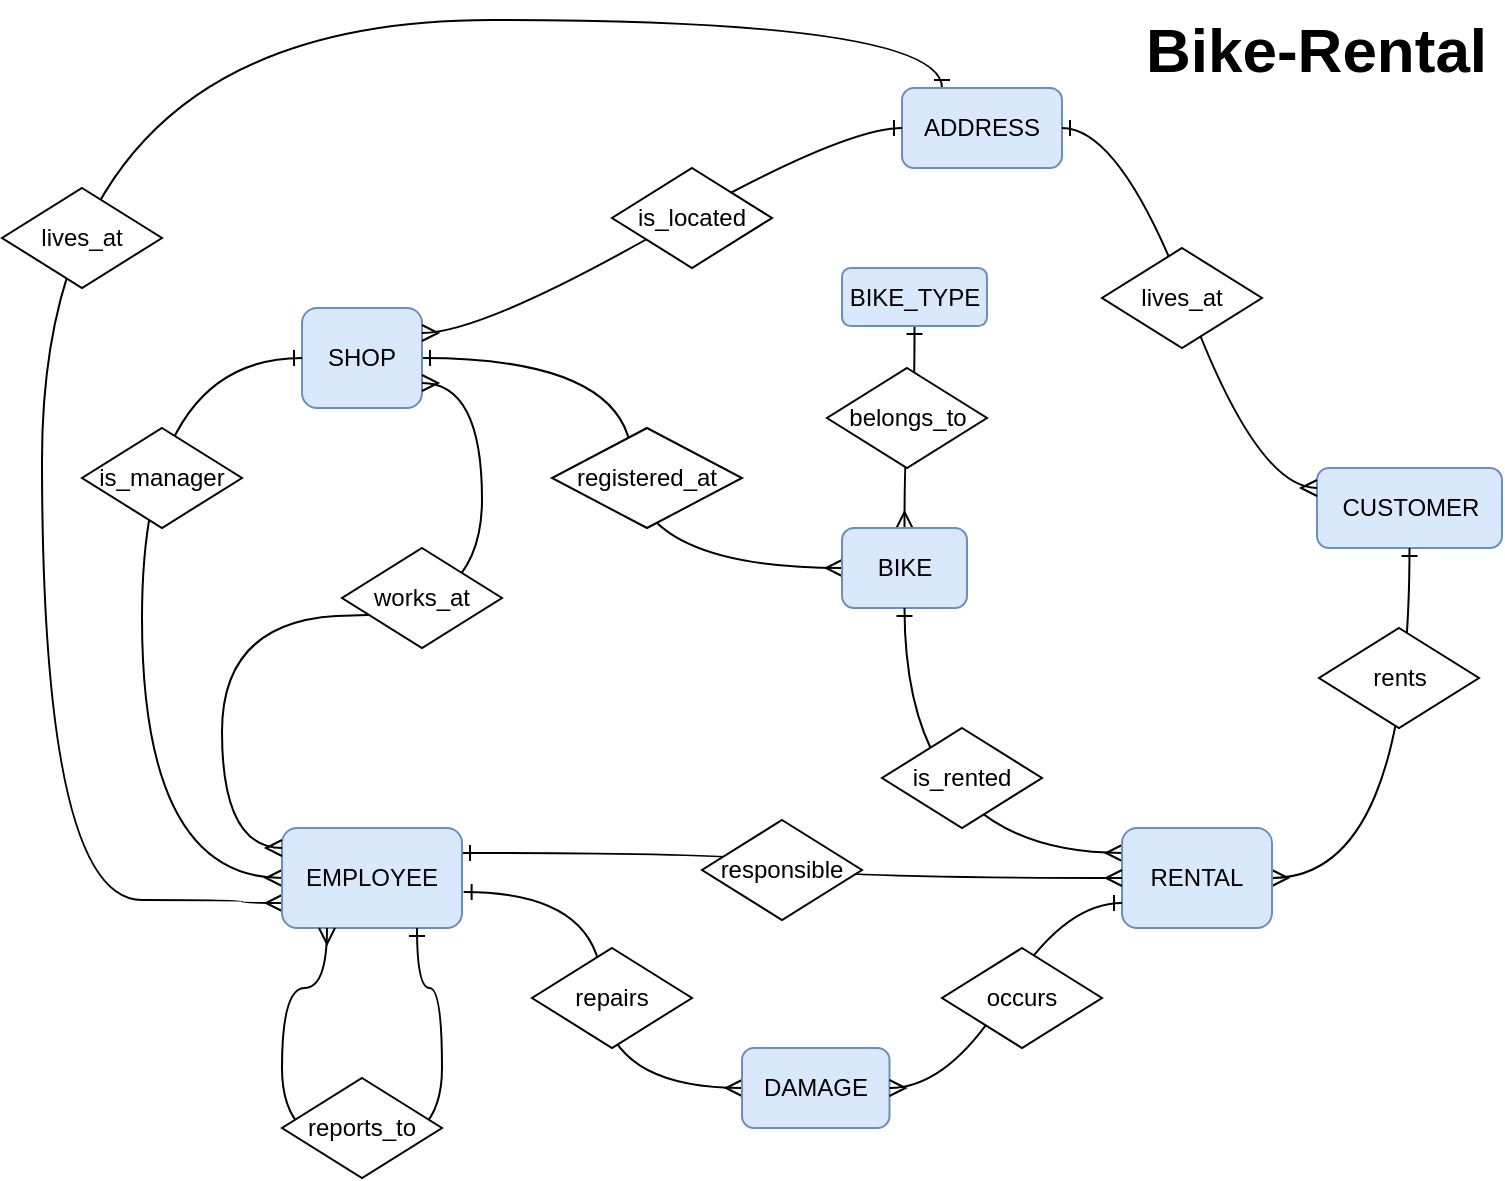 <mxfile version="27.1.6">
  <diagram id="R2lEEEUBdFMjLlhIrx00" name="Page-1">
    <mxGraphModel dx="1034" dy="668" grid="1" gridSize="10" guides="1" tooltips="1" connect="1" arrows="1" fold="1" page="1" pageScale="1" pageWidth="850" pageHeight="1100" math="0" shadow="0" extFonts="Permanent Marker^https://fonts.googleapis.com/css?family=Permanent+Marker">
      <root>
        <mxCell id="0" />
        <mxCell id="1" parent="0" />
        <mxCell id="OnU-D66EaQQ06rdmp6Sh-34" style="edgeStyle=orthogonalEdgeStyle;curved=1;rounded=0;orthogonalLoop=1;jettySize=auto;html=1;entryX=1;entryY=0.5;entryDx=0;entryDy=0;endArrow=ERone;endFill=0;startArrow=ERmany;startFill=0;" parent="1" source="OnU-D66EaQQ06rdmp6Sh-1" target="OnU-D66EaQQ06rdmp6Sh-2" edge="1">
          <mxGeometry relative="1" as="geometry" />
        </mxCell>
        <mxCell id="xUjZqIkKKxinZ77WY2TX-2" style="edgeStyle=orthogonalEdgeStyle;rounded=0;orthogonalLoop=1;jettySize=auto;html=1;exitX=0.5;exitY=0;exitDx=0;exitDy=0;curved=1;startArrow=ERmany;startFill=0;endArrow=ERone;endFill=0;entryX=0.5;entryY=1;entryDx=0;entryDy=0;" parent="1" source="OnU-D66EaQQ06rdmp6Sh-1" target="xUjZqIkKKxinZ77WY2TX-1" edge="1">
          <mxGeometry relative="1" as="geometry">
            <mxPoint x="510" y="200" as="targetPoint" />
          </mxGeometry>
        </mxCell>
        <mxCell id="OnU-D66EaQQ06rdmp6Sh-1" value="BIKE" style="rounded=1;whiteSpace=wrap;html=1;fillColor=#dae8fc;strokeColor=#6c8ebf;" parent="1" vertex="1">
          <mxGeometry x="460" y="264" width="62.5" height="40" as="geometry" />
        </mxCell>
        <mxCell id="OnU-D66EaQQ06rdmp6Sh-2" value="SHOP" style="rounded=1;whiteSpace=wrap;html=1;fillColor=#dae8fc;strokeColor=#6c8ebf;" parent="1" vertex="1">
          <mxGeometry x="190" y="154" width="60" height="50" as="geometry" />
        </mxCell>
        <mxCell id="OnU-D66EaQQ06rdmp6Sh-3" value="CUSTOMER" style="rounded=1;whiteSpace=wrap;html=1;fillColor=#dae8fc;strokeColor=#6c8ebf;" parent="1" vertex="1">
          <mxGeometry x="697.5" y="234" width="92.5" height="40" as="geometry" />
        </mxCell>
        <mxCell id="OnU-D66EaQQ06rdmp6Sh-40" style="edgeStyle=orthogonalEdgeStyle;curved=1;rounded=0;orthogonalLoop=1;jettySize=auto;html=1;exitX=1;exitY=0.5;exitDx=0;exitDy=0;entryX=0.5;entryY=1;entryDx=0;entryDy=0;endArrow=ERone;endFill=0;startArrow=ERmany;startFill=0;" parent="1" source="OnU-D66EaQQ06rdmp6Sh-4" target="OnU-D66EaQQ06rdmp6Sh-3" edge="1">
          <mxGeometry relative="1" as="geometry" />
        </mxCell>
        <mxCell id="OnU-D66EaQQ06rdmp6Sh-41" style="edgeStyle=orthogonalEdgeStyle;curved=1;rounded=0;orthogonalLoop=1;jettySize=auto;html=1;exitX=0;exitY=0.25;exitDx=0;exitDy=0;entryX=0.5;entryY=1;entryDx=0;entryDy=0;endArrow=ERone;endFill=0;startArrow=ERmany;startFill=0;" parent="1" source="OnU-D66EaQQ06rdmp6Sh-4" target="OnU-D66EaQQ06rdmp6Sh-1" edge="1">
          <mxGeometry relative="1" as="geometry" />
        </mxCell>
        <mxCell id="OnU-D66EaQQ06rdmp6Sh-4" value="RENTAL" style="rounded=1;whiteSpace=wrap;html=1;fillColor=#dae8fc;strokeColor=#6c8ebf;" parent="1" vertex="1">
          <mxGeometry x="600" y="414" width="75" height="50" as="geometry" />
        </mxCell>
        <mxCell id="OnU-D66EaQQ06rdmp6Sh-43" style="edgeStyle=orthogonalEdgeStyle;curved=1;rounded=0;orthogonalLoop=1;jettySize=auto;html=1;exitX=0;exitY=0.5;exitDx=0;exitDy=0;entryX=1.009;entryY=0.64;entryDx=0;entryDy=0;startArrow=ERmany;startFill=0;endArrow=ERone;endFill=0;entryPerimeter=0;" parent="1" source="OnU-D66EaQQ06rdmp6Sh-5" target="OnU-D66EaQQ06rdmp6Sh-6" edge="1">
          <mxGeometry relative="1" as="geometry" />
        </mxCell>
        <mxCell id="OnU-D66EaQQ06rdmp6Sh-5" value="DAMAGE" style="rounded=1;whiteSpace=wrap;html=1;fillColor=#dae8fc;strokeColor=#6c8ebf;" parent="1" vertex="1">
          <mxGeometry x="410" y="524" width="73.75" height="40" as="geometry" />
        </mxCell>
        <mxCell id="OnU-D66EaQQ06rdmp6Sh-37" style="edgeStyle=orthogonalEdgeStyle;curved=1;rounded=0;orthogonalLoop=1;jettySize=auto;html=1;exitX=0;exitY=0.75;exitDx=0;exitDy=0;entryX=0.25;entryY=0;entryDx=0;entryDy=0;endArrow=ERone;endFill=0;startArrow=ERmany;startFill=0;" parent="1" source="OnU-D66EaQQ06rdmp6Sh-6" target="OnU-D66EaQQ06rdmp6Sh-7" edge="1">
          <mxGeometry relative="1" as="geometry">
            <Array as="points">
              <mxPoint x="160" y="452" />
              <mxPoint x="160" y="450" />
              <mxPoint x="60" y="450" />
              <mxPoint x="60" y="10" />
              <mxPoint x="510" y="10" />
            </Array>
          </mxGeometry>
        </mxCell>
        <mxCell id="OnU-D66EaQQ06rdmp6Sh-62" style="edgeStyle=orthogonalEdgeStyle;curved=1;rounded=0;orthogonalLoop=1;jettySize=auto;html=1;exitX=0;exitY=0.5;exitDx=0;exitDy=0;entryX=0;entryY=0.5;entryDx=0;entryDy=0;endArrow=ERone;endFill=0;startArrow=ERmany;startFill=0;" parent="1" source="OnU-D66EaQQ06rdmp6Sh-6" target="OnU-D66EaQQ06rdmp6Sh-2" edge="1">
          <mxGeometry relative="1" as="geometry">
            <Array as="points">
              <mxPoint x="110" y="439" />
              <mxPoint x="110" y="179" />
            </Array>
          </mxGeometry>
        </mxCell>
        <mxCell id="1mXV8jZVVZ6Ezc9BNpnW-1" style="edgeStyle=orthogonalEdgeStyle;rounded=0;orthogonalLoop=1;jettySize=auto;html=1;exitX=1;exitY=0.25;exitDx=0;exitDy=0;entryX=0;entryY=0.5;entryDx=0;entryDy=0;curved=1;startArrow=ERone;startFill=0;endArrow=ERmany;endFill=0;" edge="1" parent="1" source="OnU-D66EaQQ06rdmp6Sh-6" target="OnU-D66EaQQ06rdmp6Sh-4">
          <mxGeometry relative="1" as="geometry" />
        </mxCell>
        <mxCell id="OnU-D66EaQQ06rdmp6Sh-6" value="EMPLOYEE" style="rounded=1;whiteSpace=wrap;html=1;fillColor=#dae8fc;strokeColor=#6c8ebf;" parent="1" vertex="1">
          <mxGeometry x="180" y="414" width="90" height="50" as="geometry" />
        </mxCell>
        <mxCell id="OnU-D66EaQQ06rdmp6Sh-7" value="ADDRESS" style="rounded=1;whiteSpace=wrap;html=1;fillColor=#dae8fc;strokeColor=#6c8ebf;" parent="1" vertex="1">
          <mxGeometry x="490" y="44" width="80" height="40" as="geometry" />
        </mxCell>
        <mxCell id="OnU-D66EaQQ06rdmp6Sh-13" value="" style="edgeStyle=entityRelationEdgeStyle;fontSize=12;html=1;endArrow=ERone;startArrow=ERmany;rounded=0;curved=1;entryX=0;entryY=0.75;entryDx=0;entryDy=0;exitX=1;exitY=0.5;exitDx=0;exitDy=0;endFill=0;" parent="1" source="OnU-D66EaQQ06rdmp6Sh-5" target="OnU-D66EaQQ06rdmp6Sh-4" edge="1">
          <mxGeometry width="100" height="100" relative="1" as="geometry">
            <mxPoint x="538.13" y="474" as="sourcePoint" />
            <mxPoint x="740" y="454" as="targetPoint" />
            <Array as="points">
              <mxPoint x="650" y="474" />
            </Array>
          </mxGeometry>
        </mxCell>
        <mxCell id="OnU-D66EaQQ06rdmp6Sh-16" value="" style="edgeStyle=entityRelationEdgeStyle;fontSize=12;html=1;endArrow=ERmany;rounded=0;curved=1;endFill=0;startArrow=ERone;startFill=0;entryX=1;entryY=0.25;entryDx=0;entryDy=0;exitX=0;exitY=0.5;exitDx=0;exitDy=0;" parent="1" source="OnU-D66EaQQ06rdmp6Sh-7" target="OnU-D66EaQQ06rdmp6Sh-2" edge="1">
          <mxGeometry width="100" height="100" relative="1" as="geometry">
            <mxPoint x="415" y="74" as="sourcePoint" />
            <mxPoint x="240" y="174" as="targetPoint" />
            <Array as="points">
              <mxPoint x="530" y="104" />
              <mxPoint x="380" y="104" />
              <mxPoint x="310" y="104" />
              <mxPoint x="245" y="514" />
              <mxPoint x="285" y="94" />
            </Array>
          </mxGeometry>
        </mxCell>
        <mxCell id="OnU-D66EaQQ06rdmp6Sh-19" value="" style="edgeStyle=entityRelationEdgeStyle;fontSize=12;html=1;endArrow=ERmany;rounded=0;curved=1;endFill=0;startArrow=ERone;startFill=0;entryX=0;entryY=0.25;entryDx=0;entryDy=0;exitX=0;exitY=0.5;exitDx=0;exitDy=0;entryPerimeter=0;" parent="1" target="OnU-D66EaQQ06rdmp6Sh-3" edge="1">
          <mxGeometry width="100" height="100" relative="1" as="geometry">
            <mxPoint x="570" y="64" as="sourcePoint" />
            <mxPoint x="450" y="214" as="targetPoint" />
            <Array as="points">
              <mxPoint x="610" y="104" />
              <mxPoint x="460" y="104" />
              <mxPoint x="390" y="104" />
              <mxPoint x="325" y="514" />
              <mxPoint x="365" y="94" />
            </Array>
          </mxGeometry>
        </mxCell>
        <mxCell id="OnU-D66EaQQ06rdmp6Sh-22" value="lives_at" style="shape=rhombus;perimeter=rhombusPerimeter;whiteSpace=wrap;html=1;align=center;" parent="1" vertex="1">
          <mxGeometry x="590" y="124" width="80" height="50" as="geometry" />
        </mxCell>
        <mxCell id="OnU-D66EaQQ06rdmp6Sh-24" value="is_located" style="shape=rhombus;perimeter=rhombusPerimeter;whiteSpace=wrap;html=1;align=center;" parent="1" vertex="1">
          <mxGeometry x="345" y="84" width="80" height="50" as="geometry" />
        </mxCell>
        <mxCell id="OnU-D66EaQQ06rdmp6Sh-25" value="" style="edgeStyle=entityRelationEdgeStyle;fontSize=12;html=1;endArrow=ERmany;rounded=0;curved=1;endFill=0;startArrow=ERmany;startFill=0;exitX=1;exitY=0.75;exitDx=0;exitDy=0;" parent="1" source="OnU-D66EaQQ06rdmp6Sh-2" edge="1">
          <mxGeometry width="100" height="100" relative="1" as="geometry">
            <mxPoint x="270" y="349" as="sourcePoint" />
            <mxPoint x="180" y="424" as="targetPoint" />
            <Array as="points">
              <mxPoint x="450" y="154" />
              <mxPoint x="380" y="154" />
              <mxPoint x="315" y="564" />
              <mxPoint x="130" y="374" />
              <mxPoint x="140" y="374" />
              <mxPoint x="120" y="374" />
              <mxPoint x="355" y="144" />
            </Array>
          </mxGeometry>
        </mxCell>
        <mxCell id="OnU-D66EaQQ06rdmp6Sh-36" value="works_at" style="shape=rhombus;perimeter=rhombusPerimeter;whiteSpace=wrap;html=1;align=center;" parent="1" vertex="1">
          <mxGeometry x="210" y="274" width="80" height="50" as="geometry" />
        </mxCell>
        <mxCell id="OnU-D66EaQQ06rdmp6Sh-42" value="lives_at" style="shape=rhombus;perimeter=rhombusPerimeter;whiteSpace=wrap;html=1;align=center;" parent="1" vertex="1">
          <mxGeometry x="40" y="94" width="80" height="50" as="geometry" />
        </mxCell>
        <mxCell id="OnU-D66EaQQ06rdmp6Sh-49" value="registered_at" style="shape=rhombus;perimeter=rhombusPerimeter;whiteSpace=wrap;html=1;align=center;" parent="1" vertex="1">
          <mxGeometry x="315" y="214" width="95" height="50" as="geometry" />
        </mxCell>
        <mxCell id="OnU-D66EaQQ06rdmp6Sh-50" value="repairs" style="shape=rhombus;perimeter=rhombusPerimeter;whiteSpace=wrap;html=1;align=center;" parent="1" vertex="1">
          <mxGeometry x="305" y="474" width="80" height="50" as="geometry" />
        </mxCell>
        <mxCell id="OnU-D66EaQQ06rdmp6Sh-51" value="occurs" style="shape=rhombus;perimeter=rhombusPerimeter;whiteSpace=wrap;html=1;align=center;" parent="1" vertex="1">
          <mxGeometry x="510" y="474" width="80" height="50" as="geometry" />
        </mxCell>
        <mxCell id="OnU-D66EaQQ06rdmp6Sh-53" value="rents" style="shape=rhombus;perimeter=rhombusPerimeter;whiteSpace=wrap;html=1;align=center;" parent="1" vertex="1">
          <mxGeometry x="698.5" y="314" width="80" height="50" as="geometry" />
        </mxCell>
        <mxCell id="OnU-D66EaQQ06rdmp6Sh-55" value="is_rented" style="shape=rhombus;perimeter=rhombusPerimeter;whiteSpace=wrap;html=1;align=center;" parent="1" vertex="1">
          <mxGeometry x="480" y="364" width="80" height="50" as="geometry" />
        </mxCell>
        <mxCell id="OnU-D66EaQQ06rdmp6Sh-60" style="edgeStyle=orthogonalEdgeStyle;curved=1;rounded=0;orthogonalLoop=1;jettySize=auto;html=1;exitX=0.75;exitY=1;exitDx=0;exitDy=0;entryX=0.25;entryY=1;entryDx=0;entryDy=0;startArrow=ERone;startFill=0;endArrow=ERmany;endFill=0;" parent="1" source="OnU-D66EaQQ06rdmp6Sh-6" target="OnU-D66EaQQ06rdmp6Sh-6" edge="1">
          <mxGeometry relative="1" as="geometry">
            <Array as="points">
              <mxPoint x="248" y="494" />
              <mxPoint x="260" y="494" />
              <mxPoint x="260" y="574" />
              <mxPoint x="180" y="574" />
              <mxPoint x="180" y="494" />
              <mxPoint x="203" y="494" />
            </Array>
          </mxGeometry>
        </mxCell>
        <mxCell id="OnU-D66EaQQ06rdmp6Sh-61" value="reports_to" style="shape=rhombus;perimeter=rhombusPerimeter;whiteSpace=wrap;html=1;align=center;" parent="1" vertex="1">
          <mxGeometry x="180" y="539" width="80" height="50" as="geometry" />
        </mxCell>
        <mxCell id="OnU-D66EaQQ06rdmp6Sh-63" value="is_manager" style="shape=rhombus;perimeter=rhombusPerimeter;whiteSpace=wrap;html=1;align=center;" parent="1" vertex="1">
          <mxGeometry x="80" y="214" width="80" height="50" as="geometry" />
        </mxCell>
        <mxCell id="OnU-D66EaQQ06rdmp6Sh-64" value="&lt;font style=&quot;font-size: 31px;&quot;&gt;&lt;b&gt;Bike-Rental&lt;/b&gt;&lt;/font&gt;" style="text;html=1;whiteSpace=wrap;overflow=hidden;rounded=0;" parent="1" vertex="1">
          <mxGeometry x="610" width="180" height="120" as="geometry" />
        </mxCell>
        <mxCell id="xUjZqIkKKxinZ77WY2TX-1" value="BIKE_TYPE" style="rounded=1;whiteSpace=wrap;html=1;fillColor=#dae8fc;strokeColor=#6c8ebf;" parent="1" vertex="1">
          <mxGeometry x="460" y="134" width="72.5" height="29" as="geometry" />
        </mxCell>
        <mxCell id="xUjZqIkKKxinZ77WY2TX-3" value="belongs_to" style="shape=rhombus;perimeter=rhombusPerimeter;whiteSpace=wrap;html=1;align=center;" parent="1" vertex="1">
          <mxGeometry x="452.5" y="184" width="80" height="50" as="geometry" />
        </mxCell>
        <mxCell id="1mXV8jZVVZ6Ezc9BNpnW-2" value="responsible" style="shape=rhombus;perimeter=rhombusPerimeter;whiteSpace=wrap;html=1;align=center;" vertex="1" parent="1">
          <mxGeometry x="390" y="410" width="80" height="50" as="geometry" />
        </mxCell>
      </root>
    </mxGraphModel>
  </diagram>
</mxfile>

